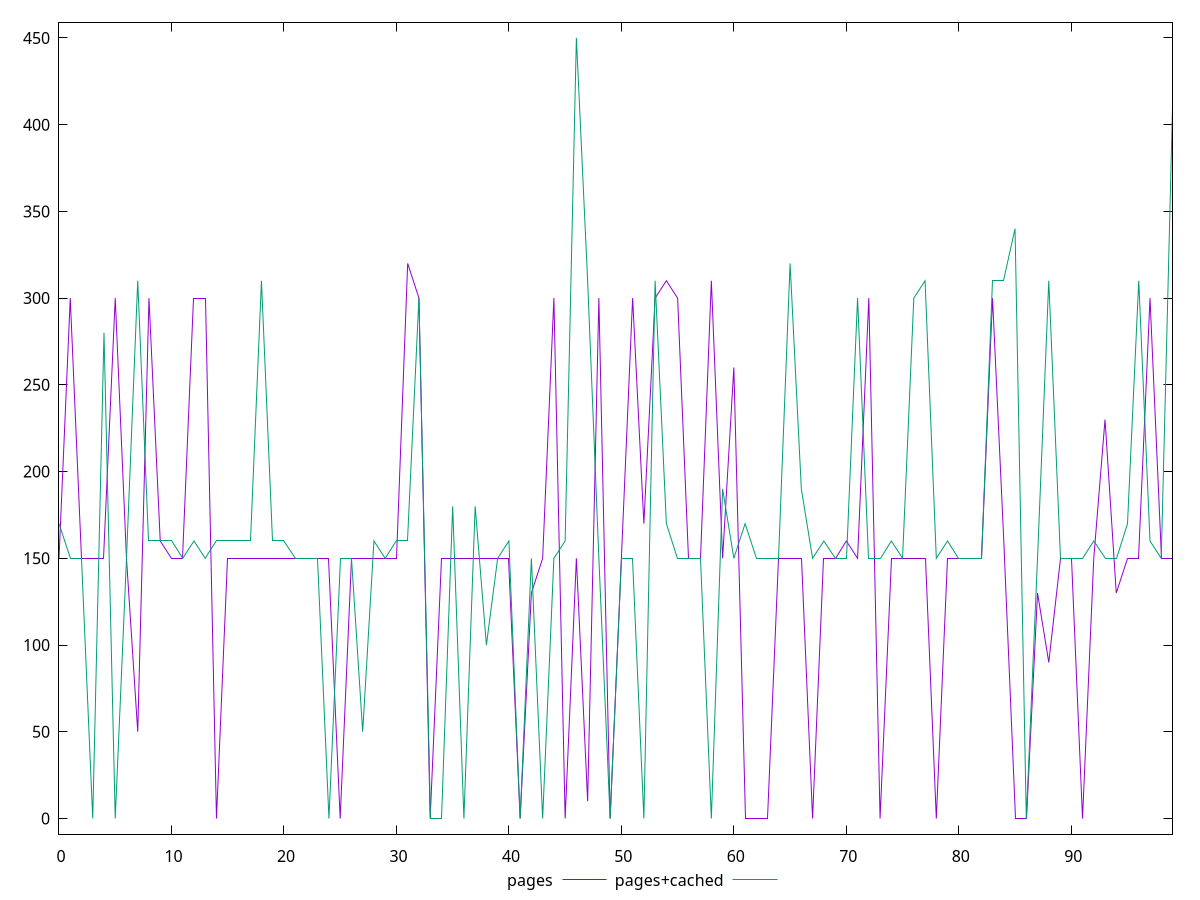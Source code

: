 reset

$pages <<EOF
0 150
1 300
2 150
3 150
4 150
5 300
6 150
7 50
8 300
9 160
10 150
11 150
12 300
13 300
14 0
15 150
16 150
17 150
18 150
19 150
20 150
21 150
22 150
23 150
24 150
25 0
26 150
27 150
28 150
29 150
30 150
31 320
32 300
33 0
34 150
35 150
36 150
37 150
38 150
39 150
40 150
41 0
42 130
43 150
44 300
45 0
46 150
47 10
48 300
49 0
50 150
51 300
52 170
53 300
54 310
55 300
56 150
57 150
58 310
59 150
60 260
61 0
62 0
63 0
64 150
65 150
66 150
67 0
68 150
69 150
70 160
71 150
72 300
73 0
74 150
75 150
76 150
77 150
78 0
79 150
80 150
81 150
82 150
83 300
84 160
85 0
86 0
87 130
88 90
89 150
90 150
91 0
92 150
93 230
94 130
95 150
96 150
97 300
98 150
99 150
EOF

$pagesCached <<EOF
0 170
1 150
2 150
3 0
4 280
5 0
6 150
7 310
8 160
9 160
10 160
11 150
12 160
13 150
14 160
15 160
16 160
17 160
18 310
19 160
20 160
21 150
22 150
23 150
24 0
25 150
26 150
27 50
28 160
29 150
30 160
31 160
32 300
33 0
34 0
35 180
36 0
37 180
38 100
39 150
40 160
41 0
42 150
43 0
44 150
45 160
46 450
47 310
48 150
49 0
50 150
51 150
52 0
53 310
54 170
55 150
56 150
57 150
58 0
59 190
60 150
61 170
62 150
63 150
64 150
65 320
66 190
67 150
68 160
69 150
70 150
71 300
72 150
73 150
74 160
75 150
76 300
77 310
78 150
79 160
80 150
81 150
82 150
83 310
84 310
85 340
86 0
87 150
88 310
89 150
90 150
91 150
92 160
93 150
94 150
95 170
96 310
97 160
98 150
99 410
EOF

set key outside below
set xrange [0:99]
set yrange [-9:459]
set trange [-9:459]
set terminal svg size 640, 520 enhanced background rgb 'white'
set output "report_00013_2021-02-09T12-04-24.940Z/offscreen-images/comparison/line/0_vs_1.svg"

plot $pages title "pages" with line, \
     $pagesCached title "pages+cached" with line

reset
